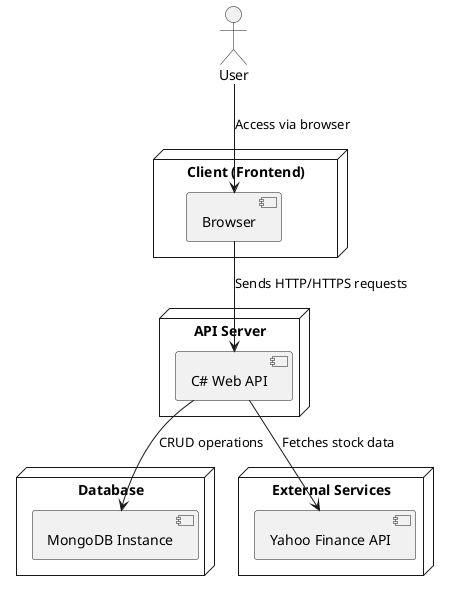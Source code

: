 @startuml
node "Client (Frontend)" {
    [Browser]
}

node "API Server" {
    [C# Web API]
}

node "Database" {
    [MongoDB Instance]
}

node "External Services" {
    [Yahoo Finance API]
}

actor "User" as user

' Connections
user --> [Browser] : Access via browser
[Browser] --> [C# Web API] : Sends HTTP/HTTPS requests
[C# Web API] --> [MongoDB Instance] : CRUD operations
[C# Web API] --> [Yahoo Finance API] : Fetches stock data
@enduml
